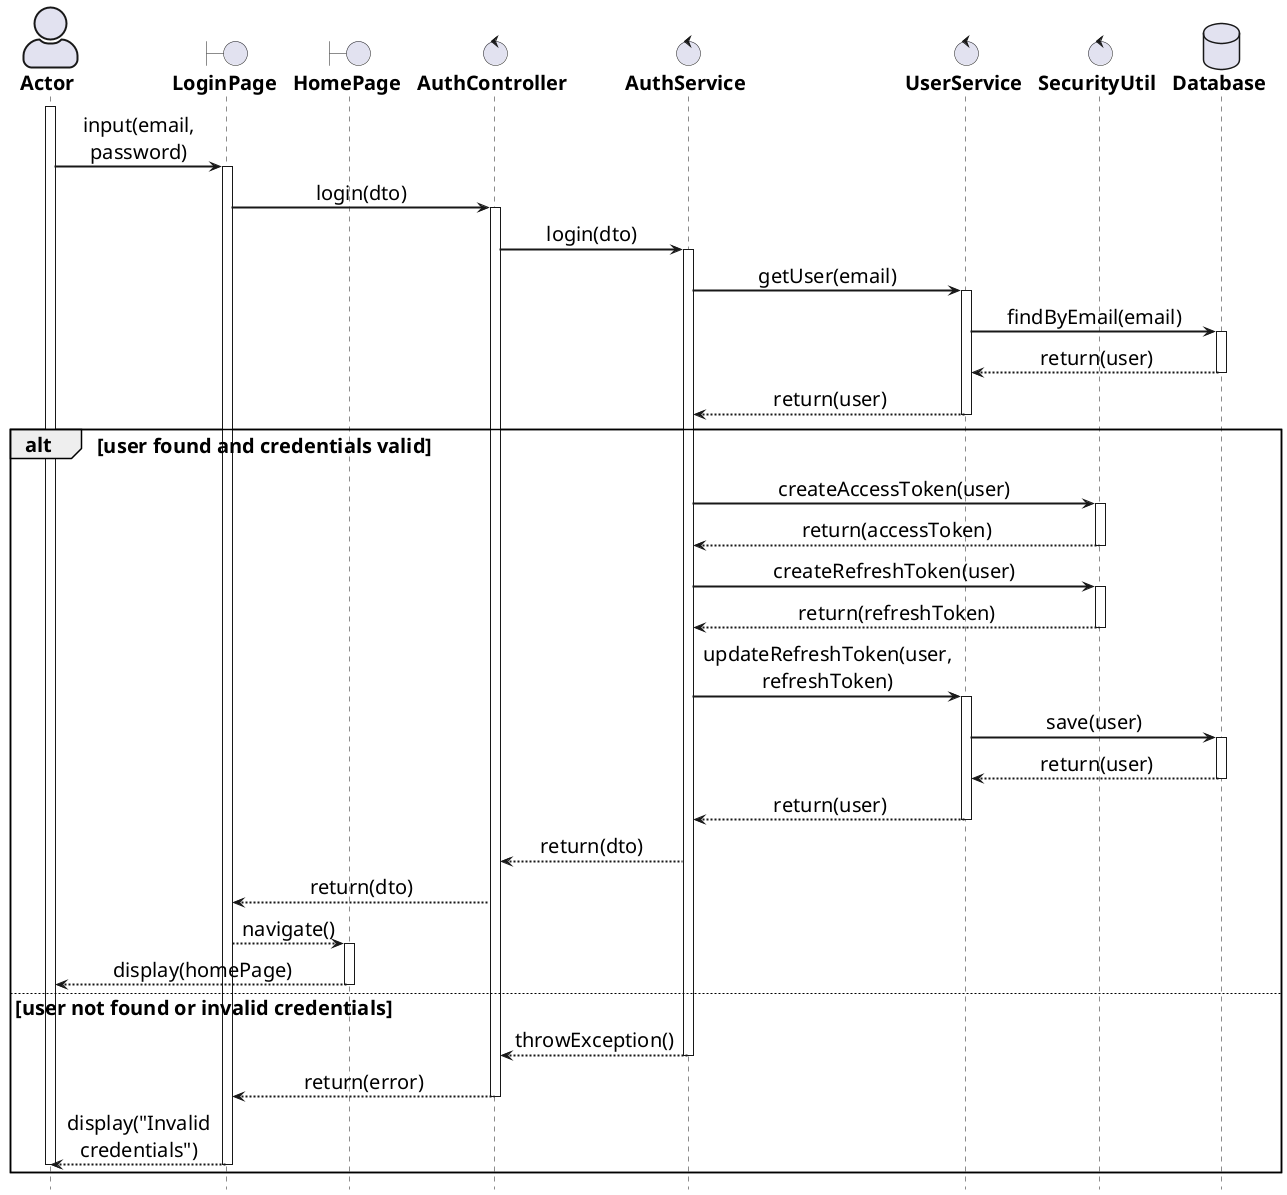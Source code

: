 @startuml

' General configuration
skinparam defaultFontSize 20
skinparam maxMessageSize 60
skinparam sequenceMessageAlign center

' Actor style configuration
skinparam actorStyle awesome

' Arrow and border thickness configuration
skinparam {
    ArrowThickness 2
    ParticipantBorderThickness 2
    ActorBorderThickness 2
    LifeLineBorderThickness 2
    ActivationBorderThickness 2
}

' Life line color configuration
skinparam LifeLineBorderColor black

' Font style configuration for components
skinparam {
    actorFontStyle bold
    boundaryFontStyle bold
    controlFontStyle bold
    entityFontStyle bold
    databaseFontStyle bold
}

' Define components
actor "Actor" as actor
boundary "LoginPage" as loginPage
boundary "HomePage" as homePage
control "AuthController" as controller
control "AuthService" as service
control "UserService" as userService
control "SecurityUtil" as securityUtil
database "Database" as db

' Start processing flow
activate actor
actor -> loginPage: input(email, password)
activate loginPage

loginPage -> controller: login(dto)
activate controller

controller -> service: login(dto)
activate service

service -> userService: getUser(email)
activate userService
userService -> db: findByEmail(email)
activate db
db --> userService: return(user)
deactivate db
userService --> service: return(user)
deactivate userService

alt user found and credentials valid
    service -> securityUtil: createAccessToken(user)
    activate securityUtil
    securityUtil --> service: return(accessToken)
    deactivate securityUtil
    
    service -> securityUtil: createRefreshToken(user)
    activate securityUtil
    securityUtil --> service: return(refreshToken)
    deactivate securityUtil
    
    service -> userService: updateRefreshToken(user, refreshToken)
    activate userService
    userService -> db: save(user)
    activate db
    db --> userService: return(user)
    deactivate db
    userService --> service: return(user)
    deactivate userService
    
    service --> controller: return(dto)
    controller --> loginPage: return(dto)
    loginPage --> homePage: navigate()
    activate homePage
    homePage --> actor: display(homePage)
    deactivate homePage
else user not found or invalid credentials
    service --> controller: throwException()
    deactivate service
    controller --> loginPage: return(error)
    deactivate controller
    loginPage --> actor: display("Invalid credentials")
    deactivate loginPage
    deactivate actor
end

hide footbox
@enduml
